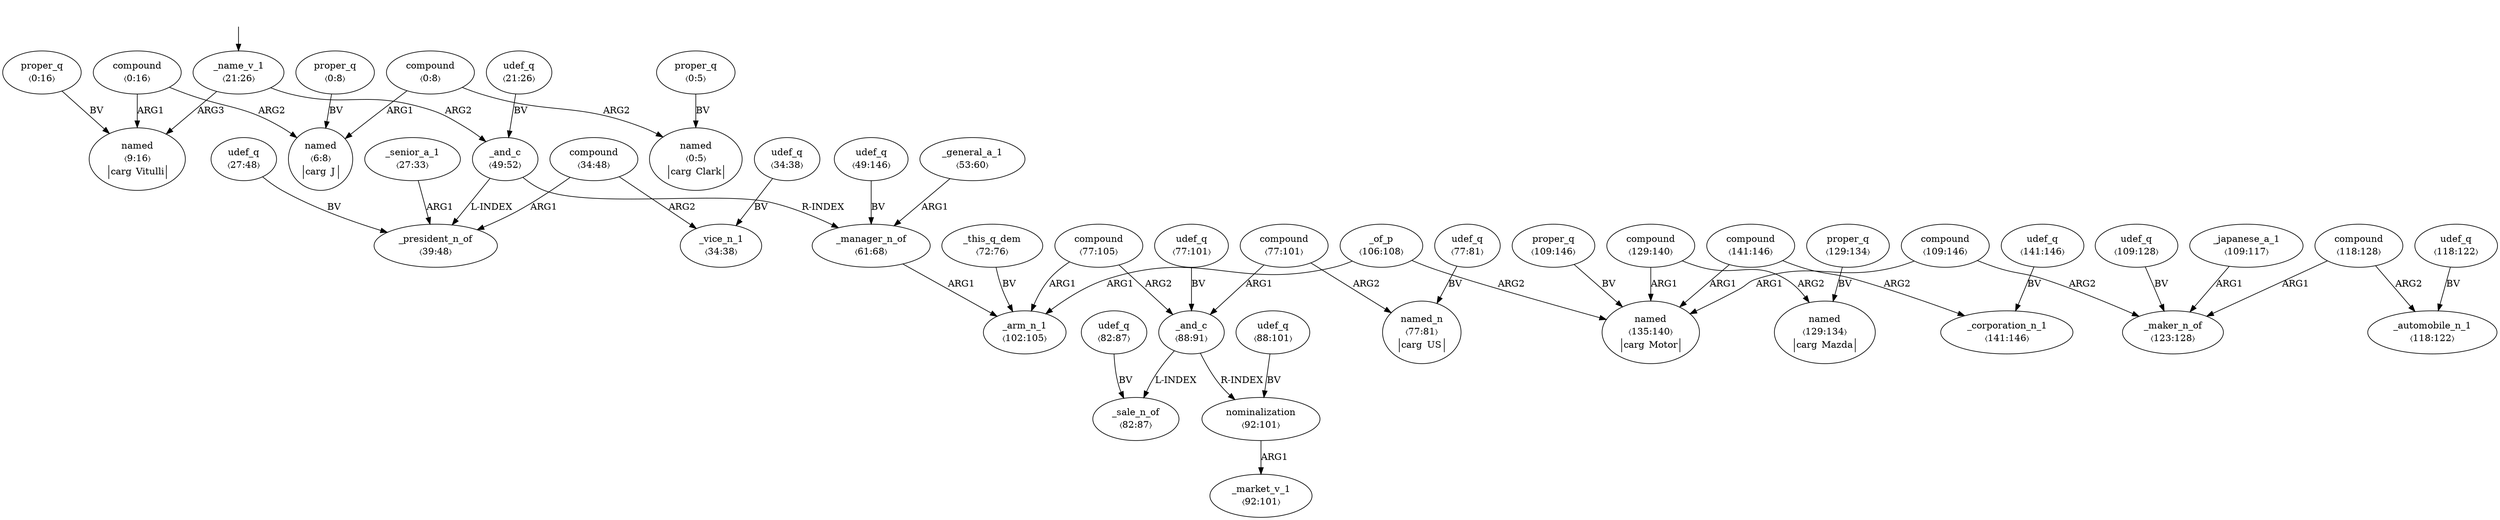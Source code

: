 digraph "20009001" {
  top [ style=invis ];
  top -> 8;
  0 [ label=<<table align="center" border="0" cellspacing="0"><tr><td colspan="2">proper_q</td></tr><tr><td colspan="2">〈0:16〉</td></tr></table>> ];
  1 [ label=<<table align="center" border="0" cellspacing="0"><tr><td colspan="2">compound</td></tr><tr><td colspan="2">〈0:16〉</td></tr></table>> ];
  2 [ label=<<table align="center" border="0" cellspacing="0"><tr><td colspan="2">proper_q</td></tr><tr><td colspan="2">〈0:8〉</td></tr></table>> ];
  3 [ label=<<table align="center" border="0" cellspacing="0"><tr><td colspan="2">compound</td></tr><tr><td colspan="2">〈0:8〉</td></tr></table>> ];
  4 [ label=<<table align="center" border="0" cellspacing="0"><tr><td colspan="2">proper_q</td></tr><tr><td colspan="2">〈0:5〉</td></tr></table>> ];
  5 [ label=<<table align="center" border="0" cellspacing="0"><tr><td colspan="2">named</td></tr><tr><td colspan="2">〈0:5〉</td></tr><tr><td sides="l" border="1" align="left">carg</td><td sides="r" border="1" align="left">Clark</td></tr></table>> ];
  6 [ label=<<table align="center" border="0" cellspacing="0"><tr><td colspan="2">named</td></tr><tr><td colspan="2">〈6:8〉</td></tr><tr><td sides="l" border="1" align="left">carg</td><td sides="r" border="1" align="left">J</td></tr></table>> ];
  7 [ label=<<table align="center" border="0" cellspacing="0"><tr><td colspan="2">named</td></tr><tr><td colspan="2">〈9:16〉</td></tr><tr><td sides="l" border="1" align="left">carg</td><td sides="r" border="1" align="left">Vitulli</td></tr></table>> ];
  8 [ label=<<table align="center" border="0" cellspacing="0"><tr><td colspan="2">_name_v_1</td></tr><tr><td colspan="2">〈21:26〉</td></tr></table>> ];
  9 [ label=<<table align="center" border="0" cellspacing="0"><tr><td colspan="2">udef_q</td></tr><tr><td colspan="2">〈21:26〉</td></tr></table>> ];
  10 [ label=<<table align="center" border="0" cellspacing="0"><tr><td colspan="2">udef_q</td></tr><tr><td colspan="2">〈27:48〉</td></tr></table>> ];
  11 [ label=<<table align="center" border="0" cellspacing="0"><tr><td colspan="2">_senior_a_1</td></tr><tr><td colspan="2">〈27:33〉</td></tr></table>> ];
  12 [ label=<<table align="center" border="0" cellspacing="0"><tr><td colspan="2">compound</td></tr><tr><td colspan="2">〈34:48〉</td></tr></table>> ];
  13 [ label=<<table align="center" border="0" cellspacing="0"><tr><td colspan="2">udef_q</td></tr><tr><td colspan="2">〈34:38〉</td></tr></table>> ];
  14 [ label=<<table align="center" border="0" cellspacing="0"><tr><td colspan="2">_vice_n_1</td></tr><tr><td colspan="2">〈34:38〉</td></tr></table>> ];
  15 [ label=<<table align="center" border="0" cellspacing="0"><tr><td colspan="2">_president_n_of</td></tr><tr><td colspan="2">〈39:48〉</td></tr></table>> ];
  16 [ label=<<table align="center" border="0" cellspacing="0"><tr><td colspan="2">udef_q</td></tr><tr><td colspan="2">〈49:146〉</td></tr></table>> ];
  17 [ label=<<table align="center" border="0" cellspacing="0"><tr><td colspan="2">_and_c</td></tr><tr><td colspan="2">〈49:52〉</td></tr></table>> ];
  18 [ label=<<table align="center" border="0" cellspacing="0"><tr><td colspan="2">_general_a_1</td></tr><tr><td colspan="2">〈53:60〉</td></tr></table>> ];
  19 [ label=<<table align="center" border="0" cellspacing="0"><tr><td colspan="2">_manager_n_of</td></tr><tr><td colspan="2">〈61:68〉</td></tr></table>> ];
  20 [ label=<<table align="center" border="0" cellspacing="0"><tr><td colspan="2">_this_q_dem</td></tr><tr><td colspan="2">〈72:76〉</td></tr></table>> ];
  21 [ label=<<table align="center" border="0" cellspacing="0"><tr><td colspan="2">compound</td></tr><tr><td colspan="2">〈77:105〉</td></tr></table>> ];
  22 [ label=<<table align="center" border="0" cellspacing="0"><tr><td colspan="2">udef_q</td></tr><tr><td colspan="2">〈77:101〉</td></tr></table>> ];
  23 [ label=<<table align="center" border="0" cellspacing="0"><tr><td colspan="2">compound</td></tr><tr><td colspan="2">〈77:101〉</td></tr></table>> ];
  24 [ label=<<table align="center" border="0" cellspacing="0"><tr><td colspan="2">udef_q</td></tr><tr><td colspan="2">〈77:81〉</td></tr></table>> ];
  25 [ label=<<table align="center" border="0" cellspacing="0"><tr><td colspan="2">named_n</td></tr><tr><td colspan="2">〈77:81〉</td></tr><tr><td sides="l" border="1" align="left">carg</td><td sides="r" border="1" align="left">US</td></tr></table>> ];
  26 [ label=<<table align="center" border="0" cellspacing="0"><tr><td colspan="2">udef_q</td></tr><tr><td colspan="2">〈82:87〉</td></tr></table>> ];
  27 [ label=<<table align="center" border="0" cellspacing="0"><tr><td colspan="2">_sale_n_of</td></tr><tr><td colspan="2">〈82:87〉</td></tr></table>> ];
  28 [ label=<<table align="center" border="0" cellspacing="0"><tr><td colspan="2">udef_q</td></tr><tr><td colspan="2">〈88:101〉</td></tr></table>> ];
  29 [ label=<<table align="center" border="0" cellspacing="0"><tr><td colspan="2">_and_c</td></tr><tr><td colspan="2">〈88:91〉</td></tr></table>> ];
  30 [ label=<<table align="center" border="0" cellspacing="0"><tr><td colspan="2">_market_v_1</td></tr><tr><td colspan="2">〈92:101〉</td></tr></table>> ];
  31 [ label=<<table align="center" border="0" cellspacing="0"><tr><td colspan="2">nominalization</td></tr><tr><td colspan="2">〈92:101〉</td></tr></table>> ];
  32 [ label=<<table align="center" border="0" cellspacing="0"><tr><td colspan="2">_arm_n_1</td></tr><tr><td colspan="2">〈102:105〉</td></tr></table>> ];
  33 [ label=<<table align="center" border="0" cellspacing="0"><tr><td colspan="2">_of_p</td></tr><tr><td colspan="2">〈106:108〉</td></tr></table>> ];
  34 [ label=<<table align="center" border="0" cellspacing="0"><tr><td colspan="2">proper_q</td></tr><tr><td colspan="2">〈109:146〉</td></tr></table>> ];
  35 [ label=<<table align="center" border="0" cellspacing="0"><tr><td colspan="2">compound</td></tr><tr><td colspan="2">〈109:146〉</td></tr></table>> ];
  36 [ label=<<table align="center" border="0" cellspacing="0"><tr><td colspan="2">udef_q</td></tr><tr><td colspan="2">〈109:128〉</td></tr></table>> ];
  37 [ label=<<table align="center" border="0" cellspacing="0"><tr><td colspan="2">_japanese_a_1</td></tr><tr><td colspan="2">〈109:117〉</td></tr></table>> ];
  38 [ label=<<table align="center" border="0" cellspacing="0"><tr><td colspan="2">compound</td></tr><tr><td colspan="2">〈118:128〉</td></tr></table>> ];
  39 [ label=<<table align="center" border="0" cellspacing="0"><tr><td colspan="2">udef_q</td></tr><tr><td colspan="2">〈118:122〉</td></tr></table>> ];
  40 [ label=<<table align="center" border="0" cellspacing="0"><tr><td colspan="2">_automobile_n_1</td></tr><tr><td colspan="2">〈118:122〉</td></tr></table>> ];
  41 [ label=<<table align="center" border="0" cellspacing="0"><tr><td colspan="2">_maker_n_of</td></tr><tr><td colspan="2">〈123:128〉</td></tr></table>> ];
  42 [ label=<<table align="center" border="0" cellspacing="0"><tr><td colspan="2">compound</td></tr><tr><td colspan="2">〈129:140〉</td></tr></table>> ];
  43 [ label=<<table align="center" border="0" cellspacing="0"><tr><td colspan="2">proper_q</td></tr><tr><td colspan="2">〈129:134〉</td></tr></table>> ];
  44 [ label=<<table align="center" border="0" cellspacing="0"><tr><td colspan="2">named</td></tr><tr><td colspan="2">〈129:134〉</td></tr><tr><td sides="l" border="1" align="left">carg</td><td sides="r" border="1" align="left">Mazda</td></tr></table>> ];
  45 [ label=<<table align="center" border="0" cellspacing="0"><tr><td colspan="2">named</td></tr><tr><td colspan="2">〈135:140〉</td></tr><tr><td sides="l" border="1" align="left">carg</td><td sides="r" border="1" align="left">Motor</td></tr></table>> ];
  46 [ label=<<table align="center" border="0" cellspacing="0"><tr><td colspan="2">_corporation_n_1</td></tr><tr><td colspan="2">〈141:146〉</td></tr></table>> ];
  47 [ label=<<table align="center" border="0" cellspacing="0"><tr><td colspan="2">udef_q</td></tr><tr><td colspan="2">〈141:146〉</td></tr></table>> ];
  48 [ label=<<table align="center" border="0" cellspacing="0"><tr><td colspan="2">compound</td></tr><tr><td colspan="2">〈141:146〉</td></tr></table>> ];
  24 -> 25 [ label="BV" ];
  3 -> 5 [ label="ARG2" ];
  38 -> 41 [ label="ARG1" ];
  33 -> 45 [ label="ARG2" ];
  39 -> 40 [ label="BV" ];
  42 -> 45 [ label="ARG1" ];
  43 -> 44 [ label="BV" ];
  4 -> 5 [ label="BV" ];
  29 -> 27 [ label="L-INDEX" ];
  13 -> 14 [ label="BV" ];
  38 -> 40 [ label="ARG2" ];
  12 -> 15 [ label="ARG1" ];
  33 -> 32 [ label="ARG1" ];
  42 -> 44 [ label="ARG2" ];
  18 -> 19 [ label="ARG1" ];
  47 -> 46 [ label="BV" ];
  37 -> 41 [ label="ARG1" ];
  1 -> 6 [ label="ARG2" ];
  35 -> 41 [ label="ARG2" ];
  0 -> 7 [ label="BV" ];
  31 -> 30 [ label="ARG1" ];
  9 -> 17 [ label="BV" ];
  21 -> 32 [ label="ARG1" ];
  29 -> 31 [ label="R-INDEX" ];
  3 -> 6 [ label="ARG1" ];
  28 -> 31 [ label="BV" ];
  23 -> 25 [ label="ARG2" ];
  11 -> 15 [ label="ARG1" ];
  36 -> 41 [ label="BV" ];
  21 -> 29 [ label="ARG2" ];
  26 -> 27 [ label="BV" ];
  1 -> 7 [ label="ARG1" ];
  34 -> 45 [ label="BV" ];
  17 -> 15 [ label="L-INDEX" ];
  10 -> 15 [ label="BV" ];
  22 -> 29 [ label="BV" ];
  48 -> 46 [ label="ARG2" ];
  19 -> 32 [ label="ARG1" ];
  12 -> 14 [ label="ARG2" ];
  17 -> 19 [ label="R-INDEX" ];
  8 -> 17 [ label="ARG2" ];
  35 -> 45 [ label="ARG1" ];
  23 -> 29 [ label="ARG1" ];
  16 -> 19 [ label="BV" ];
  20 -> 32 [ label="BV" ];
  48 -> 45 [ label="ARG1" ];
  2 -> 6 [ label="BV" ];
  8 -> 7 [ label="ARG3" ];
}

